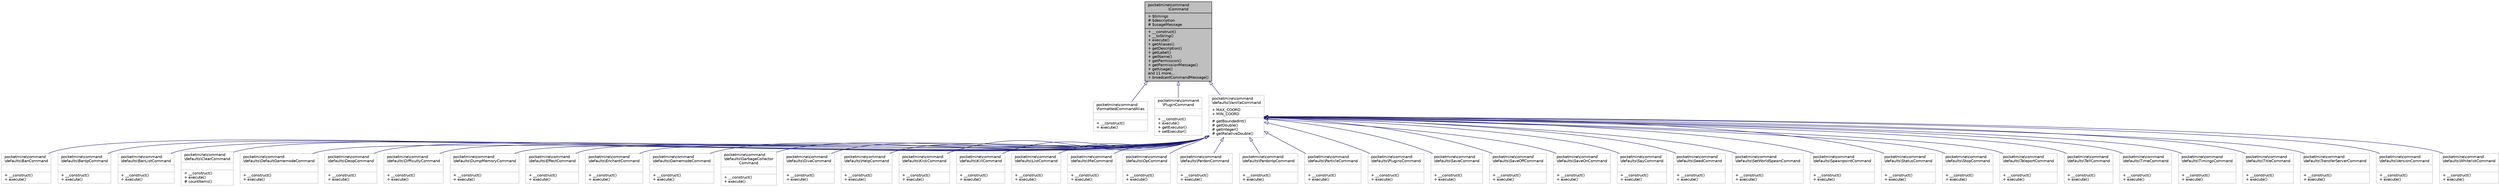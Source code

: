 digraph "pocketmine\command\Command"
{
 // INTERACTIVE_SVG=YES
 // LATEX_PDF_SIZE
  edge [fontname="Helvetica",fontsize="10",labelfontname="Helvetica",labelfontsize="10"];
  node [fontname="Helvetica",fontsize="10",shape=record];
  Node1 [label="{pocketmine\\command\l\\Command\n|+ $timings\l# $description\l# $usageMessage\l|+ __construct()\l+ __toString()\l+ execute()\l+ getAliases()\l+ getDescription()\l+ getLabel()\l+ getName()\l+ getPermission()\l+ getPermissionMessage()\l+ getUsage()\land 11 more...\l+ broadcastCommandMessage()\l}",height=0.2,width=0.4,color="black", fillcolor="grey75", style="filled", fontcolor="black",tooltip=" "];
  Node1 -> Node2 [dir="back",color="midnightblue",fontsize="10",style="solid",arrowtail="onormal",fontname="Helvetica"];
  Node2 [label="{pocketmine\\command\l\\FormattedCommandAlias\n||+ __construct()\l+ execute()\l}",height=0.2,width=0.4,color="grey75", fillcolor="white", style="filled",URL="$d7/d80/classpocketmine_1_1command_1_1_formatted_command_alias.html",tooltip=" "];
  Node1 -> Node3 [dir="back",color="midnightblue",fontsize="10",style="solid",arrowtail="onormal",fontname="Helvetica"];
  Node3 [label="{pocketmine\\command\l\\PluginCommand\n||+ __construct()\l+ execute()\l+ getExecutor()\l+ setExecutor()\l}",height=0.2,width=0.4,color="grey75", fillcolor="white", style="filled",URL="$d7/d63/classpocketmine_1_1command_1_1_plugin_command.html",tooltip=" "];
  Node1 -> Node4 [dir="back",color="midnightblue",fontsize="10",style="solid",arrowtail="onormal",fontname="Helvetica"];
  Node4 [label="{pocketmine\\command\l\\defaults\\VanillaCommand\n|+ MAX_COORD\l+ MIN_COORD\l|# getBoundedInt()\l# getDouble()\l# getInteger()\l# getRelativeDouble()\l}",height=0.2,width=0.4,color="grey75", fillcolor="white", style="filled",URL="$d5/dfa/classpocketmine_1_1command_1_1defaults_1_1_vanilla_command.html",tooltip=" "];
  Node4 -> Node5 [dir="back",color="midnightblue",fontsize="10",style="solid",arrowtail="onormal",fontname="Helvetica"];
  Node5 [label="{pocketmine\\command\l\\defaults\\BanCommand\n||+ __construct()\l+ execute()\l}",height=0.2,width=0.4,color="grey75", fillcolor="white", style="filled",URL="$da/d23/classpocketmine_1_1command_1_1defaults_1_1_ban_command.html",tooltip=" "];
  Node4 -> Node6 [dir="back",color="midnightblue",fontsize="10",style="solid",arrowtail="onormal",fontname="Helvetica"];
  Node6 [label="{pocketmine\\command\l\\defaults\\BanIpCommand\n||+ __construct()\l+ execute()\l}",height=0.2,width=0.4,color="grey75", fillcolor="white", style="filled",URL="$d1/d73/classpocketmine_1_1command_1_1defaults_1_1_ban_ip_command.html",tooltip=" "];
  Node4 -> Node7 [dir="back",color="midnightblue",fontsize="10",style="solid",arrowtail="onormal",fontname="Helvetica"];
  Node7 [label="{pocketmine\\command\l\\defaults\\BanListCommand\n||+ __construct()\l+ execute()\l}",height=0.2,width=0.4,color="grey75", fillcolor="white", style="filled",URL="$d7/d21/classpocketmine_1_1command_1_1defaults_1_1_ban_list_command.html",tooltip=" "];
  Node4 -> Node8 [dir="back",color="midnightblue",fontsize="10",style="solid",arrowtail="onormal",fontname="Helvetica"];
  Node8 [label="{pocketmine\\command\l\\defaults\\ClearCommand\n||+ __construct()\l+ execute()\l# countItems()\l}",height=0.2,width=0.4,color="grey75", fillcolor="white", style="filled",URL="$da/d9c/classpocketmine_1_1command_1_1defaults_1_1_clear_command.html",tooltip=" "];
  Node4 -> Node9 [dir="back",color="midnightblue",fontsize="10",style="solid",arrowtail="onormal",fontname="Helvetica"];
  Node9 [label="{pocketmine\\command\l\\defaults\\DefaultGamemodeCommand\n||+ __construct()\l+ execute()\l}",height=0.2,width=0.4,color="grey75", fillcolor="white", style="filled",URL="$d5/d93/classpocketmine_1_1command_1_1defaults_1_1_default_gamemode_command.html",tooltip=" "];
  Node4 -> Node10 [dir="back",color="midnightblue",fontsize="10",style="solid",arrowtail="onormal",fontname="Helvetica"];
  Node10 [label="{pocketmine\\command\l\\defaults\\DeopCommand\n||+ __construct()\l+ execute()\l}",height=0.2,width=0.4,color="grey75", fillcolor="white", style="filled",URL="$dc/dd8/classpocketmine_1_1command_1_1defaults_1_1_deop_command.html",tooltip=" "];
  Node4 -> Node11 [dir="back",color="midnightblue",fontsize="10",style="solid",arrowtail="onormal",fontname="Helvetica"];
  Node11 [label="{pocketmine\\command\l\\defaults\\DifficultyCommand\n||+ __construct()\l+ execute()\l}",height=0.2,width=0.4,color="grey75", fillcolor="white", style="filled",URL="$d0/d74/classpocketmine_1_1command_1_1defaults_1_1_difficulty_command.html",tooltip=" "];
  Node4 -> Node12 [dir="back",color="midnightblue",fontsize="10",style="solid",arrowtail="onormal",fontname="Helvetica"];
  Node12 [label="{pocketmine\\command\l\\defaults\\DumpMemoryCommand\n||+ __construct()\l+ execute()\l}",height=0.2,width=0.4,color="grey75", fillcolor="white", style="filled",URL="$dc/d4c/classpocketmine_1_1command_1_1defaults_1_1_dump_memory_command.html",tooltip=" "];
  Node4 -> Node13 [dir="back",color="midnightblue",fontsize="10",style="solid",arrowtail="onormal",fontname="Helvetica"];
  Node13 [label="{pocketmine\\command\l\\defaults\\EffectCommand\n||+ __construct()\l+ execute()\l}",height=0.2,width=0.4,color="grey75", fillcolor="white", style="filled",URL="$d8/dc9/classpocketmine_1_1command_1_1defaults_1_1_effect_command.html",tooltip=" "];
  Node4 -> Node14 [dir="back",color="midnightblue",fontsize="10",style="solid",arrowtail="onormal",fontname="Helvetica"];
  Node14 [label="{pocketmine\\command\l\\defaults\\EnchantCommand\n||+ __construct()\l+ execute()\l}",height=0.2,width=0.4,color="grey75", fillcolor="white", style="filled",URL="$df/dd0/classpocketmine_1_1command_1_1defaults_1_1_enchant_command.html",tooltip=" "];
  Node4 -> Node15 [dir="back",color="midnightblue",fontsize="10",style="solid",arrowtail="onormal",fontname="Helvetica"];
  Node15 [label="{pocketmine\\command\l\\defaults\\GamemodeCommand\n||+ __construct()\l+ execute()\l}",height=0.2,width=0.4,color="grey75", fillcolor="white", style="filled",URL="$d7/de4/classpocketmine_1_1command_1_1defaults_1_1_gamemode_command.html",tooltip=" "];
  Node4 -> Node16 [dir="back",color="midnightblue",fontsize="10",style="solid",arrowtail="onormal",fontname="Helvetica"];
  Node16 [label="{pocketmine\\command\l\\defaults\\GarbageCollector\lCommand\n||+ __construct()\l+ execute()\l}",height=0.2,width=0.4,color="grey75", fillcolor="white", style="filled",URL="$dd/d1e/classpocketmine_1_1command_1_1defaults_1_1_garbage_collector_command.html",tooltip=" "];
  Node4 -> Node17 [dir="back",color="midnightblue",fontsize="10",style="solid",arrowtail="onormal",fontname="Helvetica"];
  Node17 [label="{pocketmine\\command\l\\defaults\\GiveCommand\n||+ __construct()\l+ execute()\l}",height=0.2,width=0.4,color="grey75", fillcolor="white", style="filled",URL="$d8/d3e/classpocketmine_1_1command_1_1defaults_1_1_give_command.html",tooltip=" "];
  Node4 -> Node18 [dir="back",color="midnightblue",fontsize="10",style="solid",arrowtail="onormal",fontname="Helvetica"];
  Node18 [label="{pocketmine\\command\l\\defaults\\HelpCommand\n||+ __construct()\l+ execute()\l}",height=0.2,width=0.4,color="grey75", fillcolor="white", style="filled",URL="$da/d3a/classpocketmine_1_1command_1_1defaults_1_1_help_command.html",tooltip=" "];
  Node4 -> Node19 [dir="back",color="midnightblue",fontsize="10",style="solid",arrowtail="onormal",fontname="Helvetica"];
  Node19 [label="{pocketmine\\command\l\\defaults\\KickCommand\n||+ __construct()\l+ execute()\l}",height=0.2,width=0.4,color="grey75", fillcolor="white", style="filled",URL="$d7/dce/classpocketmine_1_1command_1_1defaults_1_1_kick_command.html",tooltip=" "];
  Node4 -> Node20 [dir="back",color="midnightblue",fontsize="10",style="solid",arrowtail="onormal",fontname="Helvetica"];
  Node20 [label="{pocketmine\\command\l\\defaults\\KillCommand\n||+ __construct()\l+ execute()\l}",height=0.2,width=0.4,color="grey75", fillcolor="white", style="filled",URL="$dc/d6e/classpocketmine_1_1command_1_1defaults_1_1_kill_command.html",tooltip=" "];
  Node4 -> Node21 [dir="back",color="midnightblue",fontsize="10",style="solid",arrowtail="onormal",fontname="Helvetica"];
  Node21 [label="{pocketmine\\command\l\\defaults\\ListCommand\n||+ __construct()\l+ execute()\l}",height=0.2,width=0.4,color="grey75", fillcolor="white", style="filled",URL="$d3/d0a/classpocketmine_1_1command_1_1defaults_1_1_list_command.html",tooltip=" "];
  Node4 -> Node22 [dir="back",color="midnightblue",fontsize="10",style="solid",arrowtail="onormal",fontname="Helvetica"];
  Node22 [label="{pocketmine\\command\l\\defaults\\MeCommand\n||+ __construct()\l+ execute()\l}",height=0.2,width=0.4,color="grey75", fillcolor="white", style="filled",URL="$d7/d87/classpocketmine_1_1command_1_1defaults_1_1_me_command.html",tooltip=" "];
  Node4 -> Node23 [dir="back",color="midnightblue",fontsize="10",style="solid",arrowtail="onormal",fontname="Helvetica"];
  Node23 [label="{pocketmine\\command\l\\defaults\\OpCommand\n||+ __construct()\l+ execute()\l}",height=0.2,width=0.4,color="grey75", fillcolor="white", style="filled",URL="$df/d64/classpocketmine_1_1command_1_1defaults_1_1_op_command.html",tooltip=" "];
  Node4 -> Node24 [dir="back",color="midnightblue",fontsize="10",style="solid",arrowtail="onormal",fontname="Helvetica"];
  Node24 [label="{pocketmine\\command\l\\defaults\\PardonCommand\n||+ __construct()\l+ execute()\l}",height=0.2,width=0.4,color="grey75", fillcolor="white", style="filled",URL="$d2/dea/classpocketmine_1_1command_1_1defaults_1_1_pardon_command.html",tooltip=" "];
  Node4 -> Node25 [dir="back",color="midnightblue",fontsize="10",style="solid",arrowtail="onormal",fontname="Helvetica"];
  Node25 [label="{pocketmine\\command\l\\defaults\\PardonIpCommand\n||+ __construct()\l+ execute()\l}",height=0.2,width=0.4,color="grey75", fillcolor="white", style="filled",URL="$dc/da7/classpocketmine_1_1command_1_1defaults_1_1_pardon_ip_command.html",tooltip=" "];
  Node4 -> Node26 [dir="back",color="midnightblue",fontsize="10",style="solid",arrowtail="onormal",fontname="Helvetica"];
  Node26 [label="{pocketmine\\command\l\\defaults\\ParticleCommand\n||+ __construct()\l+ execute()\l}",height=0.2,width=0.4,color="grey75", fillcolor="white", style="filled",URL="$dd/d9b/classpocketmine_1_1command_1_1defaults_1_1_particle_command.html",tooltip=" "];
  Node4 -> Node27 [dir="back",color="midnightblue",fontsize="10",style="solid",arrowtail="onormal",fontname="Helvetica"];
  Node27 [label="{pocketmine\\command\l\\defaults\\PluginsCommand\n||+ __construct()\l+ execute()\l}",height=0.2,width=0.4,color="grey75", fillcolor="white", style="filled",URL="$d8/d56/classpocketmine_1_1command_1_1defaults_1_1_plugins_command.html",tooltip=" "];
  Node4 -> Node28 [dir="back",color="midnightblue",fontsize="10",style="solid",arrowtail="onormal",fontname="Helvetica"];
  Node28 [label="{pocketmine\\command\l\\defaults\\SaveCommand\n||+ __construct()\l+ execute()\l}",height=0.2,width=0.4,color="grey75", fillcolor="white", style="filled",URL="$d6/ddd/classpocketmine_1_1command_1_1defaults_1_1_save_command.html",tooltip=" "];
  Node4 -> Node29 [dir="back",color="midnightblue",fontsize="10",style="solid",arrowtail="onormal",fontname="Helvetica"];
  Node29 [label="{pocketmine\\command\l\\defaults\\SaveOffCommand\n||+ __construct()\l+ execute()\l}",height=0.2,width=0.4,color="grey75", fillcolor="white", style="filled",URL="$d7/daf/classpocketmine_1_1command_1_1defaults_1_1_save_off_command.html",tooltip=" "];
  Node4 -> Node30 [dir="back",color="midnightblue",fontsize="10",style="solid",arrowtail="onormal",fontname="Helvetica"];
  Node30 [label="{pocketmine\\command\l\\defaults\\SaveOnCommand\n||+ __construct()\l+ execute()\l}",height=0.2,width=0.4,color="grey75", fillcolor="white", style="filled",URL="$d7/d8d/classpocketmine_1_1command_1_1defaults_1_1_save_on_command.html",tooltip=" "];
  Node4 -> Node31 [dir="back",color="midnightblue",fontsize="10",style="solid",arrowtail="onormal",fontname="Helvetica"];
  Node31 [label="{pocketmine\\command\l\\defaults\\SayCommand\n||+ __construct()\l+ execute()\l}",height=0.2,width=0.4,color="grey75", fillcolor="white", style="filled",URL="$d5/d3c/classpocketmine_1_1command_1_1defaults_1_1_say_command.html",tooltip=" "];
  Node4 -> Node32 [dir="back",color="midnightblue",fontsize="10",style="solid",arrowtail="onormal",fontname="Helvetica"];
  Node32 [label="{pocketmine\\command\l\\defaults\\SeedCommand\n||+ __construct()\l+ execute()\l}",height=0.2,width=0.4,color="grey75", fillcolor="white", style="filled",URL="$d3/da8/classpocketmine_1_1command_1_1defaults_1_1_seed_command.html",tooltip=" "];
  Node4 -> Node33 [dir="back",color="midnightblue",fontsize="10",style="solid",arrowtail="onormal",fontname="Helvetica"];
  Node33 [label="{pocketmine\\command\l\\defaults\\SetWorldSpawnCommand\n||+ __construct()\l+ execute()\l}",height=0.2,width=0.4,color="grey75", fillcolor="white", style="filled",URL="$df/d66/classpocketmine_1_1command_1_1defaults_1_1_set_world_spawn_command.html",tooltip=" "];
  Node4 -> Node34 [dir="back",color="midnightblue",fontsize="10",style="solid",arrowtail="onormal",fontname="Helvetica"];
  Node34 [label="{pocketmine\\command\l\\defaults\\SpawnpointCommand\n||+ __construct()\l+ execute()\l}",height=0.2,width=0.4,color="grey75", fillcolor="white", style="filled",URL="$d0/d2f/classpocketmine_1_1command_1_1defaults_1_1_spawnpoint_command.html",tooltip=" "];
  Node4 -> Node35 [dir="back",color="midnightblue",fontsize="10",style="solid",arrowtail="onormal",fontname="Helvetica"];
  Node35 [label="{pocketmine\\command\l\\defaults\\StatusCommand\n||+ __construct()\l+ execute()\l}",height=0.2,width=0.4,color="grey75", fillcolor="white", style="filled",URL="$db/dce/classpocketmine_1_1command_1_1defaults_1_1_status_command.html",tooltip=" "];
  Node4 -> Node36 [dir="back",color="midnightblue",fontsize="10",style="solid",arrowtail="onormal",fontname="Helvetica"];
  Node36 [label="{pocketmine\\command\l\\defaults\\StopCommand\n||+ __construct()\l+ execute()\l}",height=0.2,width=0.4,color="grey75", fillcolor="white", style="filled",URL="$d2/d16/classpocketmine_1_1command_1_1defaults_1_1_stop_command.html",tooltip=" "];
  Node4 -> Node37 [dir="back",color="midnightblue",fontsize="10",style="solid",arrowtail="onormal",fontname="Helvetica"];
  Node37 [label="{pocketmine\\command\l\\defaults\\TeleportCommand\n||+ __construct()\l+ execute()\l}",height=0.2,width=0.4,color="grey75", fillcolor="white", style="filled",URL="$d3/d02/classpocketmine_1_1command_1_1defaults_1_1_teleport_command.html",tooltip=" "];
  Node4 -> Node38 [dir="back",color="midnightblue",fontsize="10",style="solid",arrowtail="onormal",fontname="Helvetica"];
  Node38 [label="{pocketmine\\command\l\\defaults\\TellCommand\n||+ __construct()\l+ execute()\l}",height=0.2,width=0.4,color="grey75", fillcolor="white", style="filled",URL="$d7/d4c/classpocketmine_1_1command_1_1defaults_1_1_tell_command.html",tooltip=" "];
  Node4 -> Node39 [dir="back",color="midnightblue",fontsize="10",style="solid",arrowtail="onormal",fontname="Helvetica"];
  Node39 [label="{pocketmine\\command\l\\defaults\\TimeCommand\n||+ __construct()\l+ execute()\l}",height=0.2,width=0.4,color="grey75", fillcolor="white", style="filled",URL="$dc/d55/classpocketmine_1_1command_1_1defaults_1_1_time_command.html",tooltip=" "];
  Node4 -> Node40 [dir="back",color="midnightblue",fontsize="10",style="solid",arrowtail="onormal",fontname="Helvetica"];
  Node40 [label="{pocketmine\\command\l\\defaults\\TimingsCommand\n||+ __construct()\l+ execute()\l}",height=0.2,width=0.4,color="grey75", fillcolor="white", style="filled",URL="$d6/d17/classpocketmine_1_1command_1_1defaults_1_1_timings_command.html",tooltip=" "];
  Node4 -> Node41 [dir="back",color="midnightblue",fontsize="10",style="solid",arrowtail="onormal",fontname="Helvetica"];
  Node41 [label="{pocketmine\\command\l\\defaults\\TitleCommand\n||+ __construct()\l+ execute()\l}",height=0.2,width=0.4,color="grey75", fillcolor="white", style="filled",URL="$dd/d3c/classpocketmine_1_1command_1_1defaults_1_1_title_command.html",tooltip=" "];
  Node4 -> Node42 [dir="back",color="midnightblue",fontsize="10",style="solid",arrowtail="onormal",fontname="Helvetica"];
  Node42 [label="{pocketmine\\command\l\\defaults\\TransferServerCommand\n||+ __construct()\l+ execute()\l}",height=0.2,width=0.4,color="grey75", fillcolor="white", style="filled",URL="$d0/d5d/classpocketmine_1_1command_1_1defaults_1_1_transfer_server_command.html",tooltip=" "];
  Node4 -> Node43 [dir="back",color="midnightblue",fontsize="10",style="solid",arrowtail="onormal",fontname="Helvetica"];
  Node43 [label="{pocketmine\\command\l\\defaults\\VersionCommand\n||+ __construct()\l+ execute()\l}",height=0.2,width=0.4,color="grey75", fillcolor="white", style="filled",URL="$d1/d1c/classpocketmine_1_1command_1_1defaults_1_1_version_command.html",tooltip=" "];
  Node4 -> Node44 [dir="back",color="midnightblue",fontsize="10",style="solid",arrowtail="onormal",fontname="Helvetica"];
  Node44 [label="{pocketmine\\command\l\\defaults\\WhitelistCommand\n||+ __construct()\l+ execute()\l}",height=0.2,width=0.4,color="grey75", fillcolor="white", style="filled",URL="$d5/d43/classpocketmine_1_1command_1_1defaults_1_1_whitelist_command.html",tooltip=" "];
}
